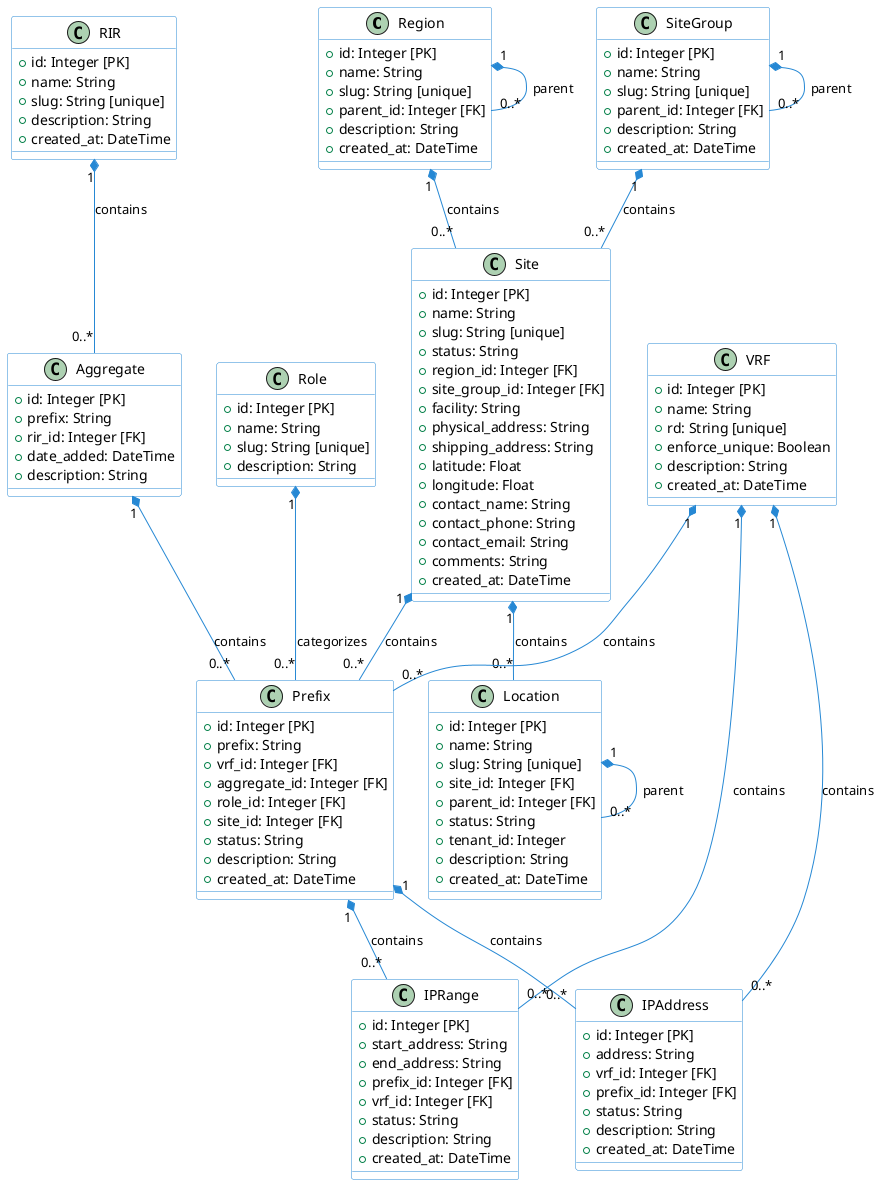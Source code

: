 @startuml IPAM Data Model

' Styling
skinparam class {
    BackgroundColor White
    ArrowColor #2688d4
    BorderColor #2688d4
}

' Region
class Region {
    +id: Integer [PK]
    +name: String
    +slug: String [unique]
    +parent_id: Integer [FK]
    +description: String
    +created_at: DateTime
}

' SiteGroup
class SiteGroup {
    +id: Integer [PK]
    +name: String
    +slug: String [unique]
    +parent_id: Integer [FK]
    +description: String
    +created_at: DateTime
}

' Site
class Site {
    +id: Integer [PK]
    +name: String
    +slug: String [unique]
    +status: String
    +region_id: Integer [FK]
    +site_group_id: Integer [FK]
    +facility: String
    +physical_address: String
    +shipping_address: String
    +latitude: Float
    +longitude: Float
    +contact_name: String
    +contact_phone: String
    +contact_email: String
    +comments: String
    +created_at: DateTime
}

' Location
class Location {
    +id: Integer [PK]
    +name: String
    +slug: String [unique]
    +site_id: Integer [FK]
    +parent_id: Integer [FK]
    +status: String
    +tenant_id: Integer
    +description: String
    +created_at: DateTime
}

' VRF
class VRF {
    +id: Integer [PK]
    +name: String
    +rd: String [unique]
    +enforce_unique: Boolean
    +description: String
    +created_at: DateTime
}

' RIR
class RIR {
    +id: Integer [PK]
    +name: String
    +slug: String [unique]
    +description: String
    +created_at: DateTime
}

' Aggregate
class Aggregate {
    +id: Integer [PK]
    +prefix: String
    +rir_id: Integer [FK]
    +date_added: DateTime
    +description: String
}

' Role
class Role {
    +id: Integer [PK]
    +name: String
    +slug: String [unique]
    +description: String
}

' Prefix
class Prefix {
    +id: Integer [PK]
    +prefix: String
    +vrf_id: Integer [FK]
    +aggregate_id: Integer [FK]
    +role_id: Integer [FK]
    +site_id: Integer [FK]
    +status: String
    +description: String
    +created_at: DateTime
}

' IPRange
class IPRange {
    +id: Integer [PK]
    +start_address: String
    +end_address: String
    +prefix_id: Integer [FK]
    +vrf_id: Integer [FK]
    +status: String
    +description: String
    +created_at: DateTime
}

' IPAddress
class IPAddress {
    +id: Integer [PK]
    +address: String
    +vrf_id: Integer [FK]
    +prefix_id: Integer [FK]
    +status: String
    +description: String
    +created_at: DateTime
}

' Relationships
Region "1" *-- "0..*" Region : parent
Region "1" *-- "0..*" Site : contains

SiteGroup "1" *-- "0..*" SiteGroup : parent
SiteGroup "1" *-- "0..*" Site : contains

Site "1" *-- "0..*" Location : contains
Site "1" *-- "0..*" Prefix : contains

Location "1" *-- "0..*" Location : parent

VRF "1" *-- "0..*" Prefix : contains
VRF "1" *-- "0..*" IPAddress : contains
VRF "1" *-- "0..*" IPRange : contains

RIR "1" *-- "0..*" Aggregate : contains

Aggregate "1" *-- "0..*" Prefix : contains

Role "1" *-- "0..*" Prefix : categorizes

Prefix "1" *-- "0..*" IPAddress : contains
Prefix "1" *-- "0..*" IPRange : contains

@enduml
